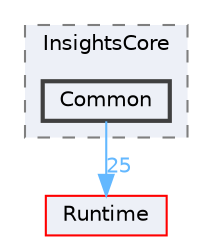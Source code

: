 digraph "Common"
{
 // INTERACTIVE_SVG=YES
 // LATEX_PDF_SIZE
  bgcolor="transparent";
  edge [fontname=Helvetica,fontsize=10,labelfontname=Helvetica,labelfontsize=10];
  node [fontname=Helvetica,fontsize=10,shape=box,height=0.2,width=0.4];
  compound=true
  subgraph clusterdir_c6ce1e02f3cf6081a3c1acd8074c3d93 {
    graph [ bgcolor="#edf0f7", pencolor="grey50", label="InsightsCore", fontname=Helvetica,fontsize=10 style="filled,dashed", URL="dir_c6ce1e02f3cf6081a3c1acd8074c3d93.html",tooltip=""]
  dir_a7c9ec6194cd4668d6f73db5b791c176 [label="Common", fillcolor="#edf0f7", color="grey25", style="filled,bold", URL="dir_a7c9ec6194cd4668d6f73db5b791c176.html",tooltip=""];
  }
  dir_7536b172fbd480bfd146a1b1acd6856b [label="Runtime", fillcolor="#edf0f7", color="red", style="filled", URL="dir_7536b172fbd480bfd146a1b1acd6856b.html",tooltip=""];
  dir_a7c9ec6194cd4668d6f73db5b791c176->dir_7536b172fbd480bfd146a1b1acd6856b [headlabel="25", labeldistance=1.5 headhref="dir_000214_000984.html" href="dir_000214_000984.html" color="steelblue1" fontcolor="steelblue1"];
}
